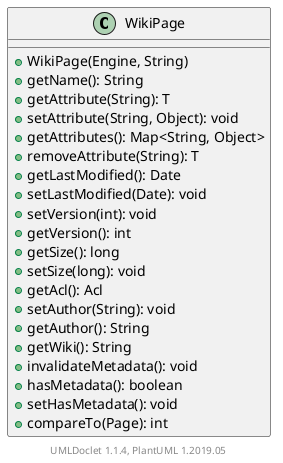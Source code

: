 @startuml

    class WikiPage [[WikiPage.html]] {
        +WikiPage(Engine, String)
        +getName(): String
        +getAttribute(String): T
        +setAttribute(String, Object): void
        +getAttributes(): Map<String, Object>
        +removeAttribute(String): T
        +getLastModified(): Date
        +setLastModified(Date): void
        +setVersion(int): void
        +getVersion(): int
        +getSize(): long
        +setSize(long): void
        +getAcl(): Acl
        +setAuthor(String): void
        +getAuthor(): String
        +getWiki(): String
        +invalidateMetadata(): void
        +hasMetadata(): boolean
        +setHasMetadata(): void
        +compareTo(Page): int
    }


    center footer UMLDoclet 1.1.4, PlantUML 1.2019.05
@enduml
